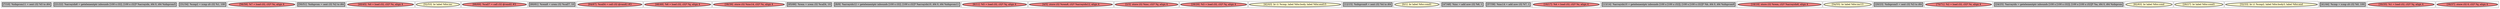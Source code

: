 
digraph G {





subgraph cluster33 {


node1421 [penwidth=3.0,fontsize=20,fillcolor=grey,label="[7/10]  %idxprom11 = sext i32 %5 to i64",shape=rectangle,style=filled ]



}

subgraph cluster27 {


node1415 [penwidth=3.0,fontsize=20,fillcolor=grey,label="[21/22]  %arrayidx6 = getelementptr inbounds [100 x i32], [100 x i32]* %arrayidx, i64 0, i64 %idxprom5",shape=rectangle,style=filled ]



}

subgraph cluster28 {


node1416 [penwidth=3.0,fontsize=20,fillcolor=grey,label="[31/34]  %cmp2 = icmp slt i32 %1, 100",shape=rectangle,style=filled ]



}

subgraph cluster26 {


node1414 [penwidth=3.0,fontsize=20,fillcolor=lightcoral,label="[56/59]  %7 = load i32, i32* %i, align 4",shape=ellipse,style=filled ]



}

subgraph cluster29 {


node1417 [penwidth=3.0,fontsize=20,fillcolor=grey,label="[50/51]  %idxprom = sext i32 %2 to i64",shape=rectangle,style=filled ]



}

subgraph cluster25 {


node1413 [penwidth=3.0,fontsize=20,fillcolor=lightcoral,label="[40/45]  %0 = load i32, i32* %i, align 4",shape=ellipse,style=filled ]



}

subgraph cluster24 {


node1412 [penwidth=3.0,fontsize=20,fillcolor=lemonchiffon,label="[52/53]  br label %for.inc",shape=ellipse,style=filled ]



}

subgraph cluster22 {


node1410 [penwidth=3.0,fontsize=20,fillcolor=lightcoral,label="[68/69]  %call7 = call i32 @rand() #3",shape=ellipse,style=filled ]



}

subgraph cluster20 {


node1408 [penwidth=3.0,fontsize=20,fillcolor=grey,label="[60/61]  %rem8 = srem i32 %call7, 10",shape=rectangle,style=filled ]



}

subgraph cluster18 {


node1406 [penwidth=3.0,fontsize=20,fillcolor=lightcoral,label="[64/67]  %call4 = call i32 @rand() #3",shape=ellipse,style=filled ]



}

subgraph cluster34 {


node1422 [penwidth=3.0,fontsize=20,fillcolor=lightcoral,label="[46/49]  %6 = load i32, i32* %j, align 4",shape=ellipse,style=filled ]



}

subgraph cluster16 {


node1404 [penwidth=3.0,fontsize=20,fillcolor=lightcoral,label="[38/39]  store i32 %inc14, i32* %i, align 4",shape=ellipse,style=filled ]



}

subgraph cluster17 {


node1405 [penwidth=3.0,fontsize=20,fillcolor=grey,label="[65/66]  %rem = srem i32 %call4, 10",shape=rectangle,style=filled ]



}

subgraph cluster4 {


node1392 [penwidth=3.0,fontsize=20,fillcolor=grey,label="[8/9]  %arrayidx12 = getelementptr inbounds [100 x i32], [100 x i32]* %arrayidx10, i64 0, i64 %idxprom11",shape=rectangle,style=filled ]



}

subgraph cluster3 {


node1391 [penwidth=3.0,fontsize=20,fillcolor=lightcoral,label="[6/11]  %5 = load i32, i32* %j, align 4",shape=ellipse,style=filled ]



}

subgraph cluster2 {


node1390 [penwidth=3.0,fontsize=20,fillcolor=lightcoral,label="[4/5]  store i32 %rem8, i32* %arrayidx12, align 4",shape=ellipse,style=filled ]



}

subgraph cluster1 {


node1389 [penwidth=3.0,fontsize=20,fillcolor=lightcoral,label="[2/3]  store i32 %inc, i32* %j, align 4",shape=ellipse,style=filled ]



}

subgraph cluster12 {


node1400 [penwidth=3.0,fontsize=20,fillcolor=lightcoral,label="[28/29]  %3 = load i32, i32* %j, align 4",shape=ellipse,style=filled ]



}

subgraph cluster32 {


node1420 [penwidth=3.0,fontsize=20,fillcolor=lemonchiffon,label="[42/43]  br i1 %cmp, label %for.body, label %for.end15",shape=ellipse,style=filled ]



}

subgraph cluster5 {


node1393 [penwidth=3.0,fontsize=20,fillcolor=grey,label="[12/15]  %idxprom9 = sext i32 %4 to i64",shape=rectangle,style=filled ]



}

subgraph cluster0 {


node1388 [penwidth=3.0,fontsize=20,fillcolor=lemonchiffon,label="[0/1]  br label %for.cond1",shape=ellipse,style=filled ]



}

subgraph cluster31 {


node1419 [penwidth=3.0,fontsize=20,fillcolor=grey,label="[47/48]  %inc = add nsw i32 %6, 1",shape=rectangle,style=filled ]



}

subgraph cluster30 {


node1418 [penwidth=3.0,fontsize=20,fillcolor=grey,label="[57/58]  %inc14 = add nsw i32 %7, 1",shape=rectangle,style=filled ]



}

subgraph cluster6 {


node1394 [penwidth=3.0,fontsize=20,fillcolor=lightcoral,label="[16/17]  %4 = load i32, i32* %i, align 4",shape=ellipse,style=filled ]



}

subgraph cluster14 {


node1402 [penwidth=3.0,fontsize=20,fillcolor=grey,label="[13/14]  %arrayidx10 = getelementptr inbounds [100 x [100 x i32]], [100 x [100 x i32]]* %b, i64 0, i64 %idxprom9",shape=rectangle,style=filled ]



}

subgraph cluster7 {


node1395 [penwidth=3.0,fontsize=20,fillcolor=lightcoral,label="[18/19]  store i32 %rem, i32* %arrayidx6, align 4",shape=ellipse,style=filled ]



}

subgraph cluster23 {


node1411 [penwidth=3.0,fontsize=20,fillcolor=lemonchiffon,label="[54/55]  br label %for.inc13",shape=ellipse,style=filled ]



}

subgraph cluster8 {


node1396 [penwidth=3.0,fontsize=20,fillcolor=grey,label="[20/23]  %idxprom5 = sext i32 %3 to i64",shape=rectangle,style=filled ]



}

subgraph cluster21 {


node1409 [penwidth=3.0,fontsize=20,fillcolor=lightcoral,label="[70/71]  %2 = load i32, i32* %i, align 4",shape=ellipse,style=filled ]



}

subgraph cluster9 {


node1397 [penwidth=3.0,fontsize=20,fillcolor=grey,label="[24/25]  %arrayidx = getelementptr inbounds [100 x [100 x i32]], [100 x [100 x i32]]* %a, i64 0, i64 %idxprom",shape=rectangle,style=filled ]



}

subgraph cluster19 {


node1407 [penwidth=3.0,fontsize=20,fillcolor=lemonchiffon,label="[62/63]  br label %for.cond",shape=ellipse,style=filled ]



}

subgraph cluster10 {


node1398 [penwidth=3.0,fontsize=20,fillcolor=lemonchiffon,label="[26/27]  br label %for.cond1",shape=ellipse,style=filled ]



}

subgraph cluster11 {


node1399 [penwidth=3.0,fontsize=20,fillcolor=lemonchiffon,label="[32/33]  br i1 %cmp2, label %for.body3, label %for.end",shape=ellipse,style=filled ]



}

subgraph cluster35 {


node1423 [penwidth=3.0,fontsize=20,fillcolor=grey,label="[41/44]  %cmp = icmp slt i32 %0, 100",shape=rectangle,style=filled ]



}

subgraph cluster13 {


node1401 [penwidth=3.0,fontsize=20,fillcolor=lightcoral,label="[30/35]  %1 = load i32, i32* %j, align 4",shape=ellipse,style=filled ]



}

subgraph cluster15 {


node1403 [penwidth=3.0,fontsize=20,fillcolor=lightcoral,label="[36/37]  store i32 0, i32* %j, align 4",shape=ellipse,style=filled ]



}

}
